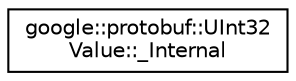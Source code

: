 digraph "类继承关系图"
{
 // LATEX_PDF_SIZE
  edge [fontname="Helvetica",fontsize="10",labelfontname="Helvetica",labelfontsize="10"];
  node [fontname="Helvetica",fontsize="10",shape=record];
  rankdir="LR";
  Node0 [label="google::protobuf::UInt32\lValue::_Internal",height=0.2,width=0.4,color="black", fillcolor="white", style="filled",URL="$classUInt32Value_1_1__Internal.html",tooltip=" "];
}
